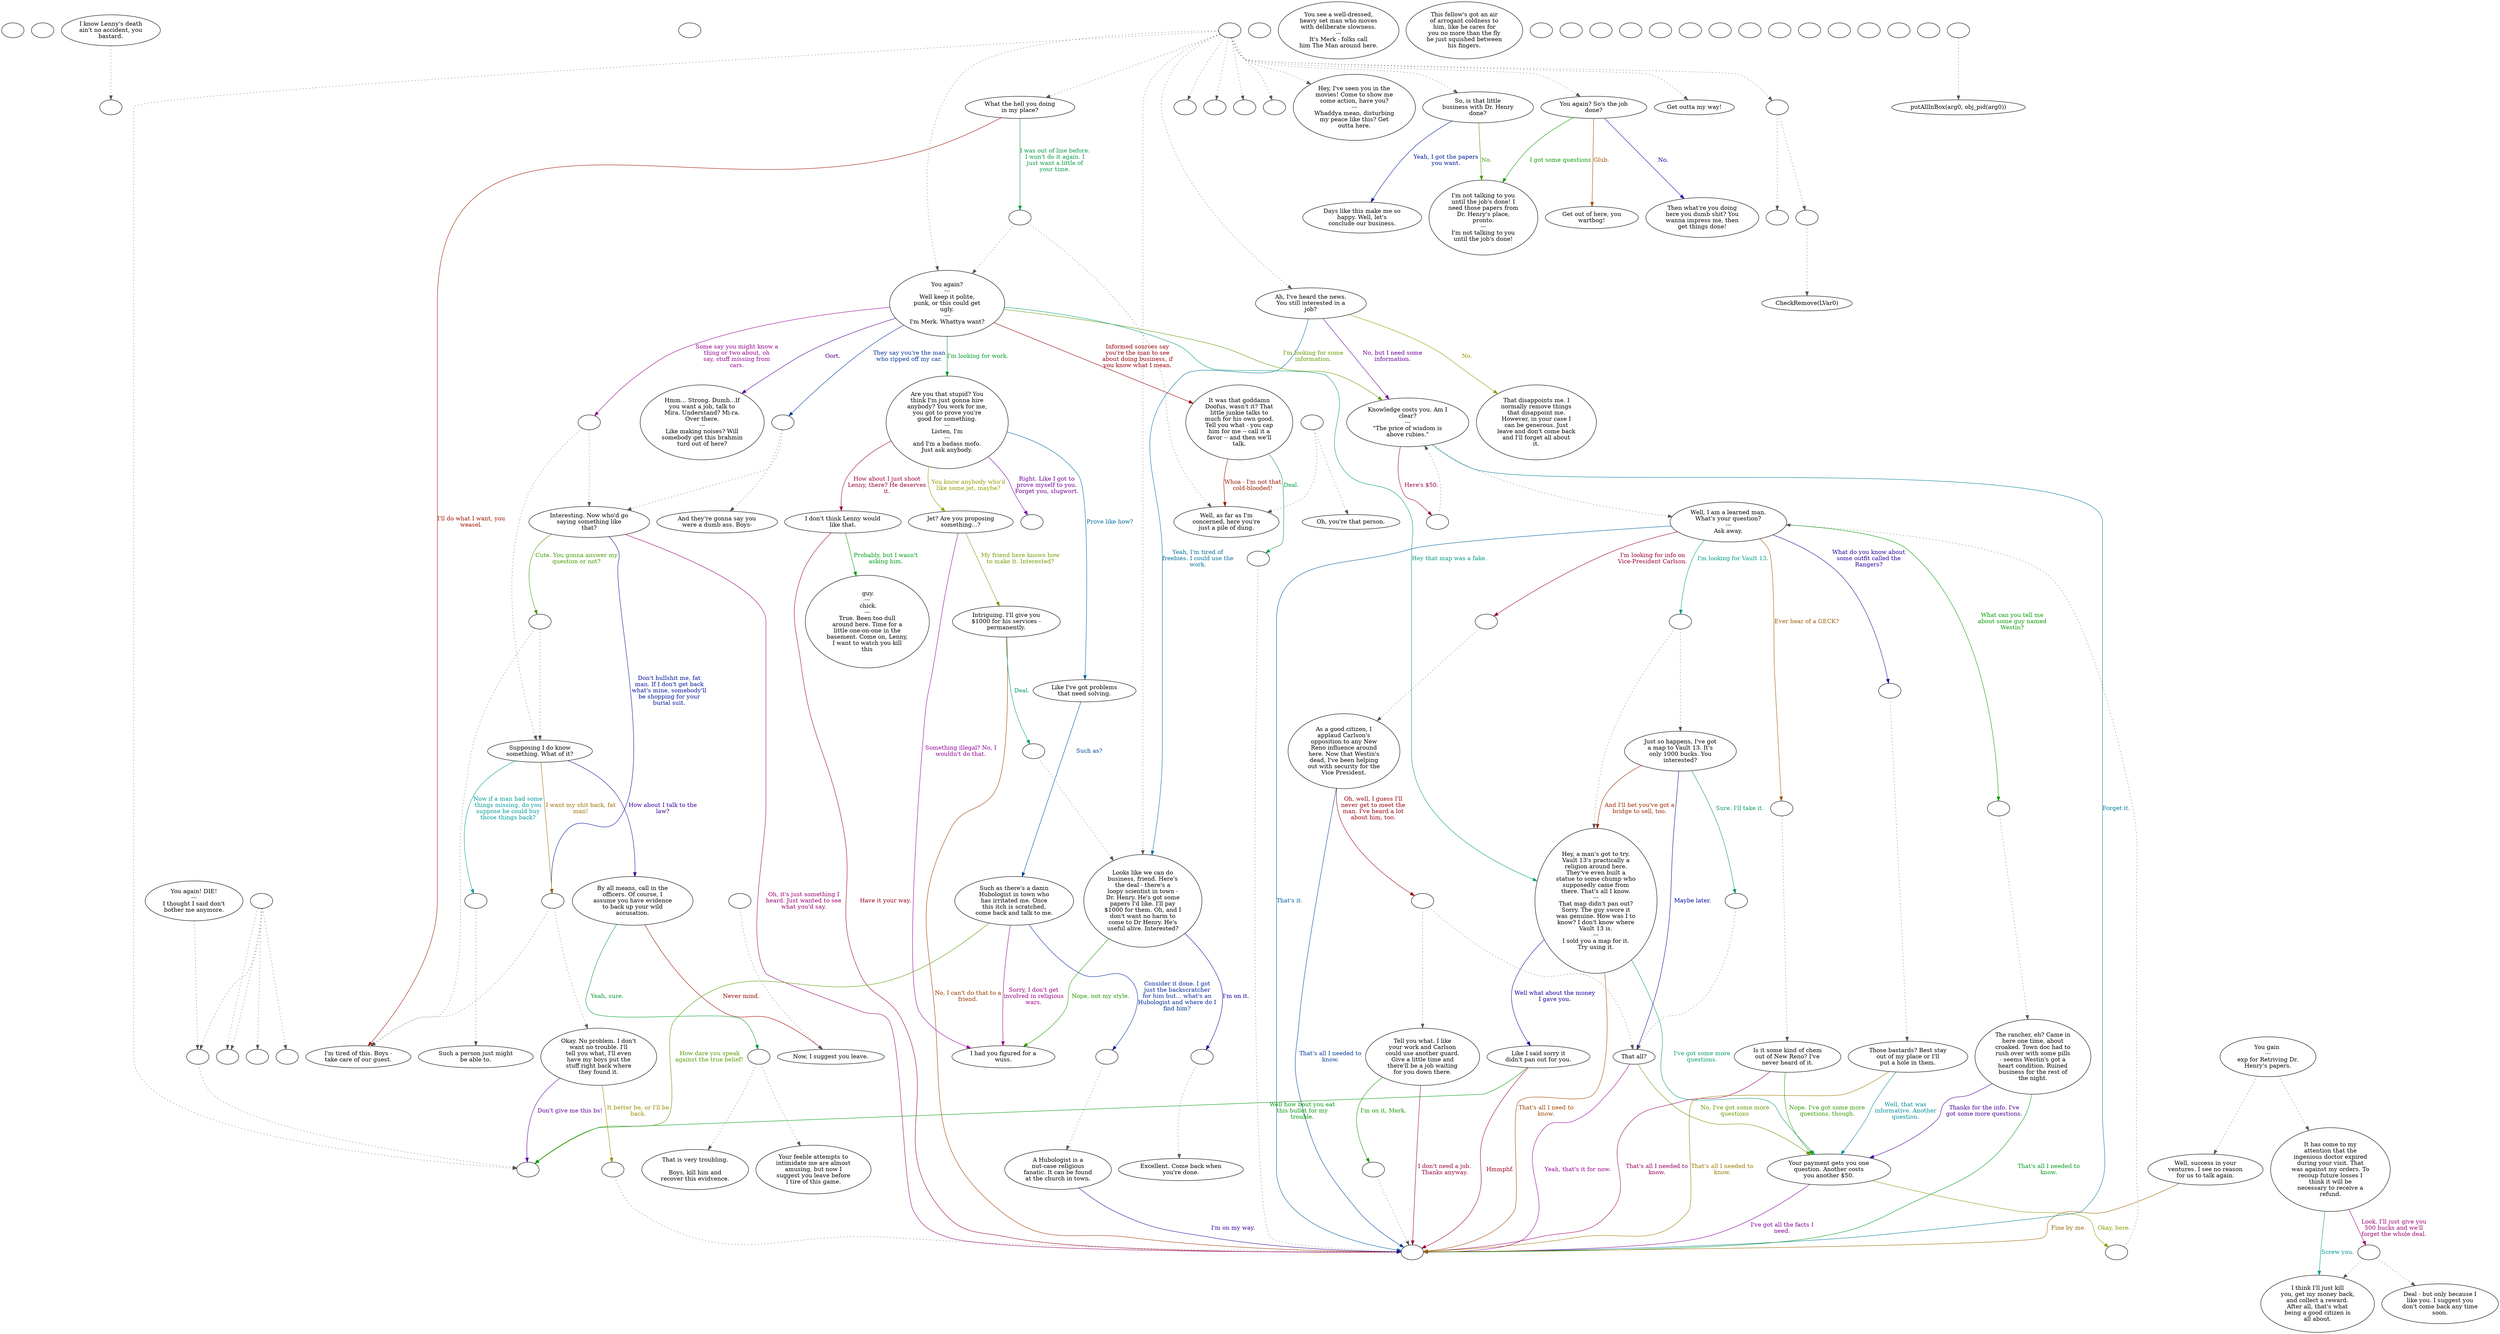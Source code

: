 digraph scmerk {
  "checkPartyMembersNearDoor" [style=filled       fillcolor="#FFFFFF"       color="#000000"]
  "checkPartyMembersNearDoor" [label=""]
  "start" [style=filled       fillcolor="#FFFFFF"       color="#000000"]
  "start" [label=""]
  "critter_p_proc" [style=filled       fillcolor="#FFFFFF"       color="#000000"]
  "critter_p_proc" -> "EndFight" [style=dotted color="#555555"]
  "critter_p_proc" [label="I know Lenny's death\nain't no accident, you\nbastard."]
  "pickup_p_proc" [style=filled       fillcolor="#FFFFFF"       color="#000000"]
  "pickup_p_proc" [label=""]
  "talk_p_proc" [style=filled       fillcolor="#FFFFFF"       color="#000000"]
  "talk_p_proc" -> "Node998" [style=dotted color="#555555"]
  "talk_p_proc" -> "Node019" [style=dotted color="#555555"]
  "talk_p_proc" -> "ReturnWeapons" [style=dotted color="#555555"]
  "talk_p_proc" -> "unHideParty" [style=dotted color="#555555"]
  "talk_p_proc" -> "Node002" [style=dotted color="#555555"]
  "talk_p_proc" -> "Node003" [style=dotted color="#555555"]
  "talk_p_proc" -> "Node001" [style=dotted color="#555555"]
  "talk_p_proc" -> "Node048" [style=dotted color="#555555"]
  "talk_p_proc" -> "Node043" [style=dotted color="#555555"]
  "talk_p_proc" -> "Node042" [style=dotted color="#555555"]
  "talk_p_proc" -> "Node006" [style=dotted color="#555555"]
  "talk_p_proc" -> "Node005" [style=dotted color="#555555"]
  "talk_p_proc" -> "Node004" [style=dotted color="#555555"]
  "talk_p_proc" -> "LennyFight" [style=dotted color="#555555"]
  "talk_p_proc" [label=""]
  "destroy_p_proc" [style=filled       fillcolor="#FFFFFF"       color="#000000"]
  "destroy_p_proc" [label=""]
  "look_at_p_proc" [style=filled       fillcolor="#FFFFFF"       color="#000000"]
  "look_at_p_proc" [label="You see a well-dressed,\nheavy set man who moves\nwith deliberate slowness.\n---\nIt's Merk - folks call\nhim The Man around here."]
  "description_p_proc" [style=filled       fillcolor="#FFFFFF"       color="#000000"]
  "description_p_proc" [label="This fellow's got an air\nof arrogant coldness to\nhim, like he cares for\nyou no more than the fly\nhe just squished between\nhis fingers."]
  "use_skill_on_p_proc" [style=filled       fillcolor="#FFFFFF"       color="#000000"]
  "use_skill_on_p_proc" [label=""]
  "damage_p_proc" [style=filled       fillcolor="#FFFFFF"       color="#000000"]
  "damage_p_proc" [label=""]
  "map_enter_p_proc" [style=filled       fillcolor="#FFFFFF"       color="#000000"]
  "map_enter_p_proc" [label=""]
  "map_exit_p_proc" [style=filled       fillcolor="#FFFFFF"       color="#000000"]
  "map_exit_p_proc" [label=""]
  "timed_event_p_proc" [style=filled       fillcolor="#FFFFFF"       color="#000000"]
  "timed_event_p_proc" -> "enterMap" [style=dotted color="#555555"]
  "timed_event_p_proc" -> "exitMap" [style=dotted color="#555555"]
  "timed_event_p_proc" -> "ensureAnimation" [style=dotted color="#555555"]
  "timed_event_p_proc" -> "ensureAnimation" [style=dotted color="#555555"]
  "timed_event_p_proc" -> "doMerkAttack" [style=dotted color="#555555"]
  "timed_event_p_proc" [label=""]
  "combat_p_proc" [style=filled       fillcolor="#FFFFFF"       color="#000000"]
  "combat_p_proc" [label=""]
  "Node998" [style=filled       fillcolor="#FFFFFF"       color="#000000"]
  "Node998" [label=""]
  "Node999" [style=filled       fillcolor="#FFFFFF"       color="#000000"]
  "Node999" [label=""]
  "Node001" [style=filled       fillcolor="#FFFFFF"       color="#000000"]
  "Node001" [label="Hey, I've seen you in the\nmovies! Come to show me\nsome action, have you?\n---\nWhaddya mean, disturbing\nmy peace like this? Get\noutta here."]
  "Node002" [style=filled       fillcolor="#FFFFFF"       color="#000000"]
  "Node002" [label=""]
  "Node003" [style=filled       fillcolor="#FFFFFF"       color="#000000"]
  "Node003" [label=""]
  "Node004" [style=filled       fillcolor="#FFFFFF"       color="#000000"]
  "Node004" [label="Get outta my way!"]
  "Node005" [style=filled       fillcolor="#FFFFFF"       color="#000000"]
  "Node005" [label="You again?\n---\nWell keep it polite,\npunk, or this could get\nugly.\n---\nI'm Merk. Whattya want?"]
  "Node005" -> "Node007" [label="Oort." color="#530099" fontcolor="#530099"]
  "Node005" -> "Node008" [label="I'm looking for work." color="#009926" fontcolor="#009926"]
  "Node005" -> "Node009" [label="Informed sources say\nyou're the man to see\nabout doing business, if\nyou know what I mean." color="#990007" fontcolor="#990007"]
  "Node005" -> "Node1011a" [label="They say you're the man\nwho ripped off my car." color="#003399" fontcolor="#003399"]
  "Node005" -> "Node020" [label="I'm looking for some\ninformation." color="#609900" fontcolor="#609900"]
  "Node005" -> "Node1211a" [label="Some say you might know a\nthing or two about, oh\nsay, stuff missing from\ncars." color="#99008D" fontcolor="#99008D"]
  "Node005" -> "Node037" [label="Hey that map was a fake." color="#009979" fontcolor="#009979"]
  "Node006" [style=filled       fillcolor="#FFFFFF"       color="#000000"]
  "Node006" [label="You again? So's the job\ndone?"]
  "Node006" -> "Node044" [label="Glub." color="#994C00" fontcolor="#994C00"]
  "Node006" -> "Node045" [label="No." color="#200099" fontcolor="#200099"]
  "Node006" -> "Node046" [label="I got some questions" color="#0D9900" fontcolor="#0D9900"]
  "Node007" [style=filled       fillcolor="#FFFFFF"       color="#000000"]
  "Node007" [label="Hmm... Strong. Dumb...If\nyou want a job, talk to\nMira. Understand? Mi-ra.\nOver there.\n---\nLike making noises? Will\nsomebody get this brahmin\nturd out of here?"]
  "Node008" [style=filled       fillcolor="#FFFFFF"       color="#000000"]
  "Node008" [label="Are you that stupid? You\nthink I'm just gonna hire\nanybody? You work for me,\nyou got to prove you're\ngood for something.\n---\nListen, I'm\n---\nand I'm a badass mofo.\nJust ask anybody."]
  "Node008" -> "Node014" [label="How about I just shoot\nLenny, there? He deserves\nit." color="#99003A" fontcolor="#99003A"]
  "Node008" -> "Node016" [label="Prove like how?" color="#006699" fontcolor="#006699"]
  "Node008" -> "Node017" [label="You know anybody who'd\nlike some jet, maybe?" color="#939900" fontcolor="#939900"]
  "Node008" -> "Node999a" [label="Right. Like I got to\nprove myself to you.\nForget you, slugwort." color="#720099" fontcolor="#720099"]
  "Node009" [style=filled       fillcolor="#FFFFFF"       color="#000000"]
  "Node009" [label="It was that goddamn\nDoofus, wasn't it? That\nlittle junkie talks to\nmuch for his own good.\nTell you what - you cap\nhim for me -- call it a\nfavor -- and then we'll\ntalk."]
  "Node009" -> "Node999b" [label="Deal." color="#009946" fontcolor="#009946"]
  "Node009" -> "Node022" [label="Whoa - I'm not that\ncold-blooded!" color="#991900" fontcolor="#991900"]
  "Node010" [style=filled       fillcolor="#FFFFFF"       color="#000000"]
  "Node010" [label="And they're gonna say you\nwere a dumb ass. Boys-"]
  "Node011" [style=filled       fillcolor="#FFFFFF"       color="#000000"]
  "Node011" [label="Interesting. Now who'd go\nsaying something like\nthat?"]
  "Node011" -> "Node2413a" [label="Don't bullshit me, fat\nman. If I don't get back\nwhat's mine, somebody'll\nbe shopping for your\nburial suit." color="#001499" fontcolor="#001499"]
  "Node011" -> "Node1312a" [label="Cute. You gonna answer my\nquestion or not?" color="#409900" fontcolor="#409900"]
  "Node011" -> "Node999" [label="Oh, it's just something I\nheard. Just wanted to see\nwhat you'd say." color="#99006D" fontcolor="#99006D"]
  "Node012" [style=filled       fillcolor="#FFFFFF"       color="#000000"]
  "Node012" [label="Supposing I do know\nsomething. What of it?"]
  "Node012" -> "Node25a" [label="Now if a man had some\nthings missing, do you\nsuppose he could buy\nthose things back?" color="#009998" fontcolor="#009998"]
  "Node012" -> "Node2413a" [label="I want my shit back, fat\nman!" color="#996C00" fontcolor="#996C00"]
  "Node012" -> "Node027" [label="How about I talk to the\nlaw?" color="#3F0099" fontcolor="#3F0099"]
  "Node013" [style=filled       fillcolor="#FFFFFF"       color="#000000"]
  "Node013" [label="I'm tired of this. Boys -\ntake care of our guest."]
  "Node014" [style=filled       fillcolor="#FFFFFF"       color="#000000"]
  "Node014" [label="I don't think Lenny would\nlike that."]
  "Node014" -> "Node015" [label="Probably, but I wasn't\nasking him." color="#009912" fontcolor="#009912"]
  "Node014" -> "Node999" [label="Have it your way." color="#99001A" fontcolor="#99001A"]
  "Node015" [style=filled       fillcolor="#FFFFFF"       color="#000000"]
  "Node015" [label=" guy.\n---\n chick.\n---\nTrue. Been too dull\naround here. Time for a\nlittle one-on-one in the\nbasement. Come on, Lenny,\nI want to watch you kill\nthis"]
  "Node016" [style=filled       fillcolor="#FFFFFF"       color="#000000"]
  "Node016" [label="Like I've got problems\nthat need solving."]
  "Node016" -> "Node028" [label="Such as?" color="#004799" fontcolor="#004799"]
  "Node017" [style=filled       fillcolor="#FFFFFF"       color="#000000"]
  "Node017" [label="Jet? Are you proposing\nsomething...?"]
  "Node017" -> "Node018" [label="My friend here knows how\nto make it. Interested?" color="#739900" fontcolor="#739900"]
  "Node017" -> "Node023" [label="Something illegal? No, I\nwouldn't do that." color="#920099" fontcolor="#920099"]
  "Node018" [style=filled       fillcolor="#FFFFFF"       color="#000000"]
  "Node018" [label="Intriguing. I'll give you\n$1000 for his services -\npermanently."]
  "Node018" -> "Node19a" [label="Deal." color="#009965" fontcolor="#009965"]
  "Node018" -> "Node999" [label="No, I can't do that to a\nfriend." color="#993900" fontcolor="#993900"]
  "Node019" [style=filled       fillcolor="#FFFFFF"       color="#000000"]
  "Node019" [label="Looks like we can do\nbusiness, friend. Here's\nthe deal - there's a\nloopy scientist in town -\nDr. Henry. He's got some\npapers I'd like. I'll pay\n$1000 for them. Oh, and I\ndon't want no harm to\ncome to Dr Henry. He's\nuseful alive. Interested?"]
  "Node019" -> "Node39a" [label="I'm on it." color="#0C0099" fontcolor="#0C0099"]
  "Node019" -> "Node023" [label="Nope, not my style." color="#219900" fontcolor="#219900"]
  "Node020" [style=filled       fillcolor="#FFFFFF"       color="#000000"]
  "Node020" -> "Node029" [style=dotted color="#555555"]
  "Node020" [label="Knowledge costs you. Am I\nclear?\n---\n\"The price of wisdom is\nabove rubies.\""]
  "Node020" -> "Node20Rep" [label="Here's $50." color="#99004D" fontcolor="#99004D"]
  "Node020" -> "Node999" [label="Forget it." color="#007A99" fontcolor="#007A99"]
  "Node021" [style=filled       fillcolor="#FFFFFF"       color="#000000"]
  "Node021" [label="Oh, you're that person."]
  "Node022" [style=filled       fillcolor="#FFFFFF"       color="#000000"]
  "Node022" [label="Well, as far as I'm\nconcerned, here you're\njust a pile of dung."]
  "Node023" [style=filled       fillcolor="#FFFFFF"       color="#000000"]
  "Node023" [label="I had you figured for a\nwuss."]
  "Node024" [style=filled       fillcolor="#FFFFFF"       color="#000000"]
  "Node024" [label="Okay. No problem. I don't\nwant no trouble. I'll\ntell you what, I'll even\nhave my boys put the\nstuff right back where\nthey found it."]
  "Node024" -> "Node999c" [label="It better be, or I'll be\nback." color="#998B00" fontcolor="#998B00"]
  "Node024" -> "Node998" [label="Don't give me this bs!" color="#5F0099" fontcolor="#5F0099"]
  "Node025" [style=filled       fillcolor="#FFFFFF"       color="#000000"]
  "Node025" [label="Such a person just might\nbe able to."]
  "Node026" [style=filled       fillcolor="#FFFFFF"       color="#000000"]
  "Node026" [label="Now, I suggest you leave."]
  "Node027" [style=filled       fillcolor="#FFFFFF"       color="#000000"]
  "Node027" [label="By all means, call in the\nofficers. Of course, I\nassume you have evidence\nto back up your wild\naccusation."]
  "Node027" -> "Node4041a" [label="Yeah, sure." color="#009932" fontcolor="#009932"]
  "Node027" -> "Node026" [label="Never mind." color="#990500" fontcolor="#990500"]
  "Node028" [style=filled       fillcolor="#FFFFFF"       color="#000000"]
  "Node028" [label="Such as there's a damn\nHubologist in town who\nhas irritated me. Once\nthis itch is scratched,\ncome back and talk to me."]
  "Node028" -> "Node055d" [label="Consider it done. I got\njust the backscratcher\nfor him but... what's an\nHubologist and where do I\nfind him?" color="#002799" fontcolor="#002799"]
  "Node028" -> "Node998" [label="How dare you speak\nagainst the true belief!" color="#549900" fontcolor="#549900"]
  "Node028" -> "Node023" [label="Sorry, I don't get\ninvolved in religious\nwars." color="#990080" fontcolor="#990080"]
  "Node029" [style=filled       fillcolor="#FFFFFF"       color="#000000"]
  "Node029" [label="Well, I am a learned man.\nWhat's your question?\n---\nAsk away."]
  "Node029" -> "Node3731a" [label="I'm looking for Vault 13." color="#009985" fontcolor="#009985"]
  "Node029" -> "Node32a" [label="Ever hear of a GECK?" color="#995800" fontcolor="#995800"]
  "Node029" -> "Node33a" [label="What do you know about\nsome outfit called the\nRangers?" color="#2C0099" fontcolor="#2C0099"]
  "Node029" -> "Node34a" [label="What can you tell me\nabout some guy named\nWestin?" color="#019900" fontcolor="#019900"]
  "Node029" -> "Node35a" [label="I'm looking for info on\nVice-President Carlson." color="#99002E" fontcolor="#99002E"]
  "Node029" -> "Node999" [label="That's it." color="#005A99" fontcolor="#005A99"]
  "Node030" [style=filled       fillcolor="#FFFFFF"       color="#000000"]
  "Node030" [label="Your payment gets you one\nquestion. Another costs\nyou another $50."]
  "Node030" -> "Node29a" [label="Okay, here." color="#879900" fontcolor="#879900"]
  "Node030" -> "Node999" [label="I've got all the facts I\nneed." color="#7E0099" fontcolor="#7E0099"]
  "Node031" [style=filled       fillcolor="#FFFFFF"       color="#000000"]
  "Node031" [label="Just so happens, I've got\na map to Vault 13. It's\nonly 1000 bucks. You\ninterested?"]
  "Node031" -> "Node36a" [label="Sure. I'll take it." color="#009952" fontcolor="#009952"]
  "Node031" -> "Node037" [label="And I'll bet you've got a\nbridge to sell, too." color="#992500" fontcolor="#992500"]
  "Node031" -> "Node036" [label="Maybe later." color="#000899" fontcolor="#000899"]
  "Node032" [style=filled       fillcolor="#FFFFFF"       color="#000000"]
  "Node032" [label="Is it some kind of chem\nout of New Reno? I've\nnever heard of it."]
  "Node032" -> "Node030" [label="Nope. I've got some more\nquestions, though." color="#349900" fontcolor="#349900"]
  "Node032" -> "Node999" [label="That's all I needed to\nknow." color="#990061" fontcolor="#990061"]
  "Node033" [style=filled       fillcolor="#FFFFFF"       color="#000000"]
  "Node033" [label="Those bastards? Best stay\nout of my place or I'll\nput a hole in them."]
  "Node033" -> "Node030" [label="Well, that was\ninformative. Another\nquestion." color="#008E99" fontcolor="#008E99"]
  "Node033" -> "Node999" [label="That's all I needed to\nknow." color="#997800" fontcolor="#997800"]
  "Node034" [style=filled       fillcolor="#FFFFFF"       color="#000000"]
  "Node034" [label="The rancher, eh? Came in\nhere one time, about\ncroaked. Town doc had to\nrush over with some pills\n- seems Westin's got a\nheart condition. Ruined\nbusiness for the rest of\nthe night."]
  "Node034" -> "Node030" [label="Thanks for the info. I've\ngot some more questions." color="#4B0099" fontcolor="#4B0099"]
  "Node034" -> "Node999" [label="That's all I needed to\nknow." color="#00991F" fontcolor="#00991F"]
  "Node035" [style=filled       fillcolor="#FFFFFF"       color="#000000"]
  "Node035" [label="As a good citizen, I\napplaud Carlson's\nopposition to any New\nReno influence around\nhere. Now that Westin's\ndead, I've been helping\nout with security for the\nVice President."]
  "Node035" -> "Node3836a" [label="Oh, well, I guess I'll\nnever get to meet the\nman. I've heard a lot\nabout him, too." color="#99000E" fontcolor="#99000E"]
  "Node035" -> "Node999" [label="That's all I needed to\nknow." color="#003B99" fontcolor="#003B99"]
  "Node036" [style=filled       fillcolor="#FFFFFF"       color="#000000"]
  "Node036" [label="That all?"]
  "Node036" -> "Node030" [label="No, I've got some more\nquestions" color="#679900" fontcolor="#679900"]
  "Node036" -> "Node999" [label="Yeah, that's it for now." color="#990094" fontcolor="#990094"]
  "Node037" [style=filled       fillcolor="#FFFFFF"       color="#000000"]
  "Node037" [label="Hey, a man's got to try.\nVault 13's practically a\nreligion around here.\nThey've even built a\nstatue to some chump who\nsupposedly came from\nthere. That's all I know.\n---\nThat map didn't pan out?\nSorry. The guy swore it\nwas genuine. How was I to\nknow? I don't know where\nVault 13 is.\n---\nI sold you a map for it.\nTry using it."]
  "Node037" -> "Node030" [label="I've got some more\nquestions." color="#009971" fontcolor="#009971"]
  "Node037" -> "Node999" [label="That's all I need to\nknow." color="#994500" fontcolor="#994500"]
  "Node037" -> "Node37a" [label="Well what about the money\nI gave you." color="#180099" fontcolor="#180099"]
  "Node038" [style=filled       fillcolor="#FFFFFF"       color="#000000"]
  "Node038" [label="Tell you what. I like\nyour work and Carlson\ncould use another guard.\nGive a little time and\nthere'll be a job waiting\nfor you down there."]
  "Node038" -> "NodeCarlsonSec" [label="I'm on it, Merk." color="#159900" fontcolor="#159900"]
  "Node038" -> "Node999" [label="I don't need a job.\nThanks anyway." color="#990041" fontcolor="#990041"]
  "Node039" [style=filled       fillcolor="#FFFFFF"       color="#000000"]
  "Node039" [label="Excellent. Come back when\nyou're done."]
  "Node040" [style=filled       fillcolor="#FFFFFF"       color="#000000"]
  "Node040" [label="That is very troubling.\n\nBoys, kill him and\nrecover this evidvence."]
  "Node041" [style=filled       fillcolor="#FFFFFF"       color="#000000"]
  "Node041" [label="Your feeble attempts to\nintimidate me are almost\namusing, but now I\nsuggest you leave before\nI tire of this game."]
  "Node042" [style=filled       fillcolor="#FFFFFF"       color="#000000"]
  "Node042" [label="Ah, I've heard the news.\nYou still interested in a\njob?"]
  "Node042" -> "Node019" [label="Yeah, I'm tired of\nfreebies. I could use the\nwork." color="#006E99" fontcolor="#006E99"]
  "Node042" -> "Node047" [label="No." color="#999700" fontcolor="#999700"]
  "Node042" -> "Node020" [label="No, but I need some\ninformation." color="#6B0099" fontcolor="#6B0099"]
  "Node043" [style=filled       fillcolor="#FFFFFF"       color="#000000"]
  "Node043" [label="What the hell you doing\nin my place?"]
  "Node043" -> "Node522a" [label="I was out of line before.\nI won't do it again. I\njust want a little of\nyour time." color="#00993E" fontcolor="#00993E"]
  "Node043" -> "Node013" [label="I'll do what I want, you\nweasel." color="#991200" fontcolor="#991200"]
  "Node044" [style=filled       fillcolor="#FFFFFF"       color="#000000"]
  "Node044" [label="Get out of here, you\nwarthog!"]
  "Node045" [style=filled       fillcolor="#FFFFFF"       color="#000000"]
  "Node045" [label="Then what're you doing\nhere you dumb shit? You\nwanna impress me, then\nget things done!"]
  "Node046" [style=filled       fillcolor="#FFFFFF"       color="#000000"]
  "Node046" [label="I'm not talking to you\nuntil the job's done! I\nneed those papers from\nDr. Henry's place,\npronto.\n---\nI'm not talking to you\nuntil the job's done!"]
  "Node047" [style=filled       fillcolor="#FFFFFF"       color="#000000"]
  "Node047" [label="That disappoints me. I\nnormally remove things\nthat disappoint me.\nHowever, in your case I\ncan be generous. Just\nleave and don't come back\nand I'll forget all about\nit."]
  "Node048" [style=filled       fillcolor="#FFFFFF"       color="#000000"]
  "Node048" [label="So, is that little\nbusiness with Dr. Henry\ndone?"]
  "Node048" -> "Node049" [label="Yeah, I got the papers\nyou want." color="#001B99" fontcolor="#001B99"]
  "Node048" -> "Node046" [label="No." color="#489900" fontcolor="#489900"]
  "Node049" [style=filled       fillcolor="#FFFFFF"       color="#000000"]
  "Node049" [label="Days like this make me so\nhappy. Well, let's\nconclude our business."]
  "Node050" [style=filled       fillcolor="#FFFFFF"       color="#000000"]
  "Node050" [label="It has come to my\nattention that the\ningenious doctor expired\nduring your visit. That\nwas against my orders. To\nrecoup future losses I\nthink it will be\nnecessary to receive a\nrefund."]
  "Node050" -> "Node5253a" [label="Look, I'll just give you\n500 bucks and we'll\nforget the whole deal." color="#990074" fontcolor="#990074"]
  "Node050" -> "Node053" [label="Screw you." color="#009991" fontcolor="#009991"]
  "Node051" [style=filled       fillcolor="#FFFFFF"       color="#000000"]
  "Node051" [label="Well, success in your\nventures. I see no reason\nfor us to talk again."]
  "Node051" -> "Node999" [label="Fine by me." color="#996400" fontcolor="#996400"]
  "Node052" [style=filled       fillcolor="#FFFFFF"       color="#000000"]
  "Node052" [label="Deal - but only because I\nlike you. I suggest you\ndon't come back any time\nsoon."]
  "Node053" [style=filled       fillcolor="#FFFFFF"       color="#000000"]
  "Node053" [label="I think I'll just kill\nyou, get my money back,\nand collect a reward.\nAfter all, that's what\nbeing a good citizen is\nall about."]
  "Node054" [style=filled       fillcolor="#FFFFFF"       color="#000000"]
  "Node054" -> "doMerkAttack" [style=dotted color="#555555"]
  "Node054" [label="You again! DIE!\n---\nI thought I said don't\nbother me anymore."]
  "Node055" [style=filled       fillcolor="#FFFFFF"       color="#000000"]
  "Node055" [label="A Hubologist is a\nnut-case religious\nfanatic. It can be found\nat the church in town."]
  "Node055" -> "Node999" [label="I'm on my way." color="#380099" fontcolor="#380099"]
  "loadMapPosition" [style=filled       fillcolor="#FFFFFF"       color="#000000"]
  "loadMapPosition" [label=""]
  "enterMap" [style=filled       fillcolor="#FFFFFF"       color="#000000"]
  "enterMap" [label=""]
  "exitMap" [style=filled       fillcolor="#FFFFFF"       color="#000000"]
  "exitMap" [label=""]
  "shouldBeHere" [style=filled       fillcolor="#FFFFFF"       color="#000000"]
  "shouldBeHere" [label=""]
  "onValidMap" [style=filled       fillcolor="#FFFFFF"       color="#000000"]
  "onValidMap" [label=""]
  "ensureAnimation" [style=filled       fillcolor="#FFFFFF"       color="#000000"]
  "ensureAnimation" [label=""]
  "whatTile" [style=filled       fillcolor="#FFFFFF"       color="#000000"]
  "whatTile" [label=""]
  "whereAmI" [style=filled       fillcolor="#FFFFFF"       color="#000000"]
  "whereAmI" [label=""]
  "doMerkAttack" [style=filled       fillcolor="#FFFFFF"       color="#000000"]
  "doMerkAttack" -> "Node998" [style=dotted color="#555555"]
  "doMerkAttack" [label=""]
  "LennyFight" [style=filled       fillcolor="#FFFFFF"       color="#000000"]
  "LennyFight" -> "StripPlayer" [style=dotted color="#555555"]
  "LennyFight" -> "HideParty" [style=dotted color="#555555"]
  "LennyFight" [label=""]
  "EndFight" [style=filled       fillcolor="#FFFFFF"       color="#000000"]
  "EndFight" [label=""]
  "ReturnWeapons" [style=filled       fillcolor="#FFFFFF"       color="#000000"]
  "ReturnWeapons" [label=""]
  "unHideParty" [style=filled       fillcolor="#FFFFFF"       color="#000000"]
  "unHideParty" [label=""]
  "Node997" [style=filled       fillcolor="#FFFFFF"       color="#000000"]
  "Node997" [label=""]
  "Node1011a" [style=filled       fillcolor="#FFFFFF"       color="#000000"]
  "Node1011a" -> "Node010" [style=dotted color="#555555"]
  "Node1011a" -> "Node011" [style=dotted color="#555555"]
  "Node1011a" [label=""]
  "Node1211a" [style=filled       fillcolor="#FFFFFF"       color="#000000"]
  "Node1211a" -> "Node012" [style=dotted color="#555555"]
  "Node1211a" -> "Node011" [style=dotted color="#555555"]
  "Node1211a" [label=""]
  "Node2122a" [style=filled       fillcolor="#FFFFFF"       color="#000000"]
  "Node2122a" -> "Node021" [style=dotted color="#555555"]
  "Node2122a" -> "Node022" [style=dotted color="#555555"]
  "Node2122a" [label=""]
  "Node999a" [style=filled       fillcolor="#FFFFFF"       color="#000000"]
  "Node999a" [label=""]
  "Node999b" [style=filled       fillcolor="#FFFFFF"       color="#000000"]
  "Node999b" -> "Node999" [style=dotted color="#555555"]
  "Node999b" [label=""]
  "Node2413a" [style=filled       fillcolor="#FFFFFF"       color="#000000"]
  "Node2413a" -> "Node024" [style=dotted color="#555555"]
  "Node2413a" -> "Node013" [style=dotted color="#555555"]
  "Node2413a" [label=""]
  "Node1312a" [style=filled       fillcolor="#FFFFFF"       color="#000000"]
  "Node1312a" -> "Node013" [style=dotted color="#555555"]
  "Node1312a" -> "Node012" [style=dotted color="#555555"]
  "Node1312a" [label=""]
  "Node25a" [style=filled       fillcolor="#FFFFFF"       color="#000000"]
  "Node25a" -> "Node025" [style=dotted color="#555555"]
  "Node25a" [label=""]
  "Node19a" [style=filled       fillcolor="#FFFFFF"       color="#000000"]
  "Node19a" -> "Node019" [style=dotted color="#555555"]
  "Node19a" [label=""]
  "Node39a" [style=filled       fillcolor="#FFFFFF"       color="#000000"]
  "Node39a" -> "Node039" [style=dotted color="#555555"]
  "Node39a" [label=""]
  "Node20Rep" [style=filled       fillcolor="#FFFFFF"       color="#000000"]
  "Node20Rep" -> "Node020" [style=dotted color="#555555"]
  "Node20Rep" [label=""]
  "Node999c" [style=filled       fillcolor="#FFFFFF"       color="#000000"]
  "Node999c" -> "Node999" [style=dotted color="#555555"]
  "Node999c" [label=""]
  "NodeBarter" [style=filled       fillcolor="#FFFFFF"       color="#000000"]
  "NodeBarter" -> "Node026" [style=dotted color="#555555"]
  "NodeBarter" [label=""]
  "Node4041a" [style=filled       fillcolor="#FFFFFF"       color="#000000"]
  "Node4041a" -> "Node040" [style=dotted color="#555555"]
  "Node4041a" -> "Node041" [style=dotted color="#555555"]
  "Node4041a" [label=""]
  "Node055d" [style=filled       fillcolor="#FFFFFF"       color="#000000"]
  "Node055d" -> "Node055" [style=dotted color="#555555"]
  "Node055d" [label=""]
  "Node3731a" [style=filled       fillcolor="#FFFFFF"       color="#000000"]
  "Node3731a" -> "Node037" [style=dotted color="#555555"]
  "Node3731a" -> "Node031" [style=dotted color="#555555"]
  "Node3731a" [label=""]
  "Node32a" [style=filled       fillcolor="#FFFFFF"       color="#000000"]
  "Node32a" -> "Node032" [style=dotted color="#555555"]
  "Node32a" [label=""]
  "Node33a" [style=filled       fillcolor="#FFFFFF"       color="#000000"]
  "Node33a" -> "Node033" [style=dotted color="#555555"]
  "Node33a" [label=""]
  "Node34a" [style=filled       fillcolor="#FFFFFF"       color="#000000"]
  "Node34a" -> "Node034" [style=dotted color="#555555"]
  "Node34a" [label=""]
  "Node35a" [style=filled       fillcolor="#FFFFFF"       color="#000000"]
  "Node35a" -> "Node035" [style=dotted color="#555555"]
  "Node35a" [label=""]
  "Node29a" [style=filled       fillcolor="#FFFFFF"       color="#000000"]
  "Node29a" -> "Node029" [style=dotted color="#555555"]
  "Node29a" [label=""]
  "Node36a" [style=filled       fillcolor="#FFFFFF"       color="#000000"]
  "Node36a" -> "Node036" [style=dotted color="#555555"]
  "Node36a" [label=""]
  "Node3836a" [style=filled       fillcolor="#FFFFFF"       color="#000000"]
  "Node3836a" -> "Node038" [style=dotted color="#555555"]
  "Node3836a" -> "Node036" [style=dotted color="#555555"]
  "Node3836a" [label=""]
  "Node37a" [style=filled       fillcolor="#FFFFFF"       color="#000000"]
  "Node37a" [label="Like I said sorry it\ndidn't pan out for you."]
  "Node37a" -> "Node998" [label="Well how bout you eat\nthis bullet for my\ntrouble." color="#00990B" fontcolor="#00990B"]
  "Node37a" -> "Node999" [label="Hmmphf." color="#990022" fontcolor="#990022"]
  "NodeCarlsonSec" [style=filled       fillcolor="#FFFFFF"       color="#000000"]
  "NodeCarlsonSec" -> "Node999" [style=dotted color="#555555"]
  "NodeCarlsonSec" [label=""]
  "Node522a" [style=filled       fillcolor="#FFFFFF"       color="#000000"]
  "Node522a" -> "Node005" [style=dotted color="#555555"]
  "Node522a" -> "Node022" [style=dotted color="#555555"]
  "Node522a" [label=""]
  "Node5051a" [style=filled       fillcolor="#FFFFFF"       color="#000000"]
  "Node5051a" -> "Node050" [style=dotted color="#555555"]
  "Node5051a" -> "Node051" [style=dotted color="#555555"]
  "Node5051a" [label="You gain \n---\nexp for Retriving Dr.\nHenry's papers."]
  "Node5253a" [style=filled       fillcolor="#FFFFFF"       color="#000000"]
  "Node5253a" -> "Node052" [style=dotted color="#555555"]
  "Node5253a" -> "Node053" [style=dotted color="#555555"]
  "Node5253a" [label=""]
  "checktime" [style=filled       fillcolor="#FFFFFF"       color="#000000"]
  "checktime" [label=""]
  "goodWeapon" [style=filled       fillcolor="#FFFFFF"       color="#000000"]
  "goodWeapon" [label=""]
  "putAllInBox" [style=filled       fillcolor="#FFFFFF"       color="#000000"]
  "putAllInBox" [label=""]
  "CheckRemove" [style=filled       fillcolor="#FFFFFF"       color="#000000"]
  "CheckRemove" -> "putAllInBox(arg0, obj_pid(arg0))" [style=dotted color="#555555"]
  "CheckRemove" [label=""]
  "StripPlayer" [style=filled       fillcolor="#FFFFFF"       color="#000000"]
  "StripPlayer" -> "CheckRemove(LVar0)" [style=dotted color="#555555"]
  "StripPlayer" [label=""]
  "HideParty" [style=filled       fillcolor="#FFFFFF"       color="#000000"]
  "HideParty" [label=""]
}